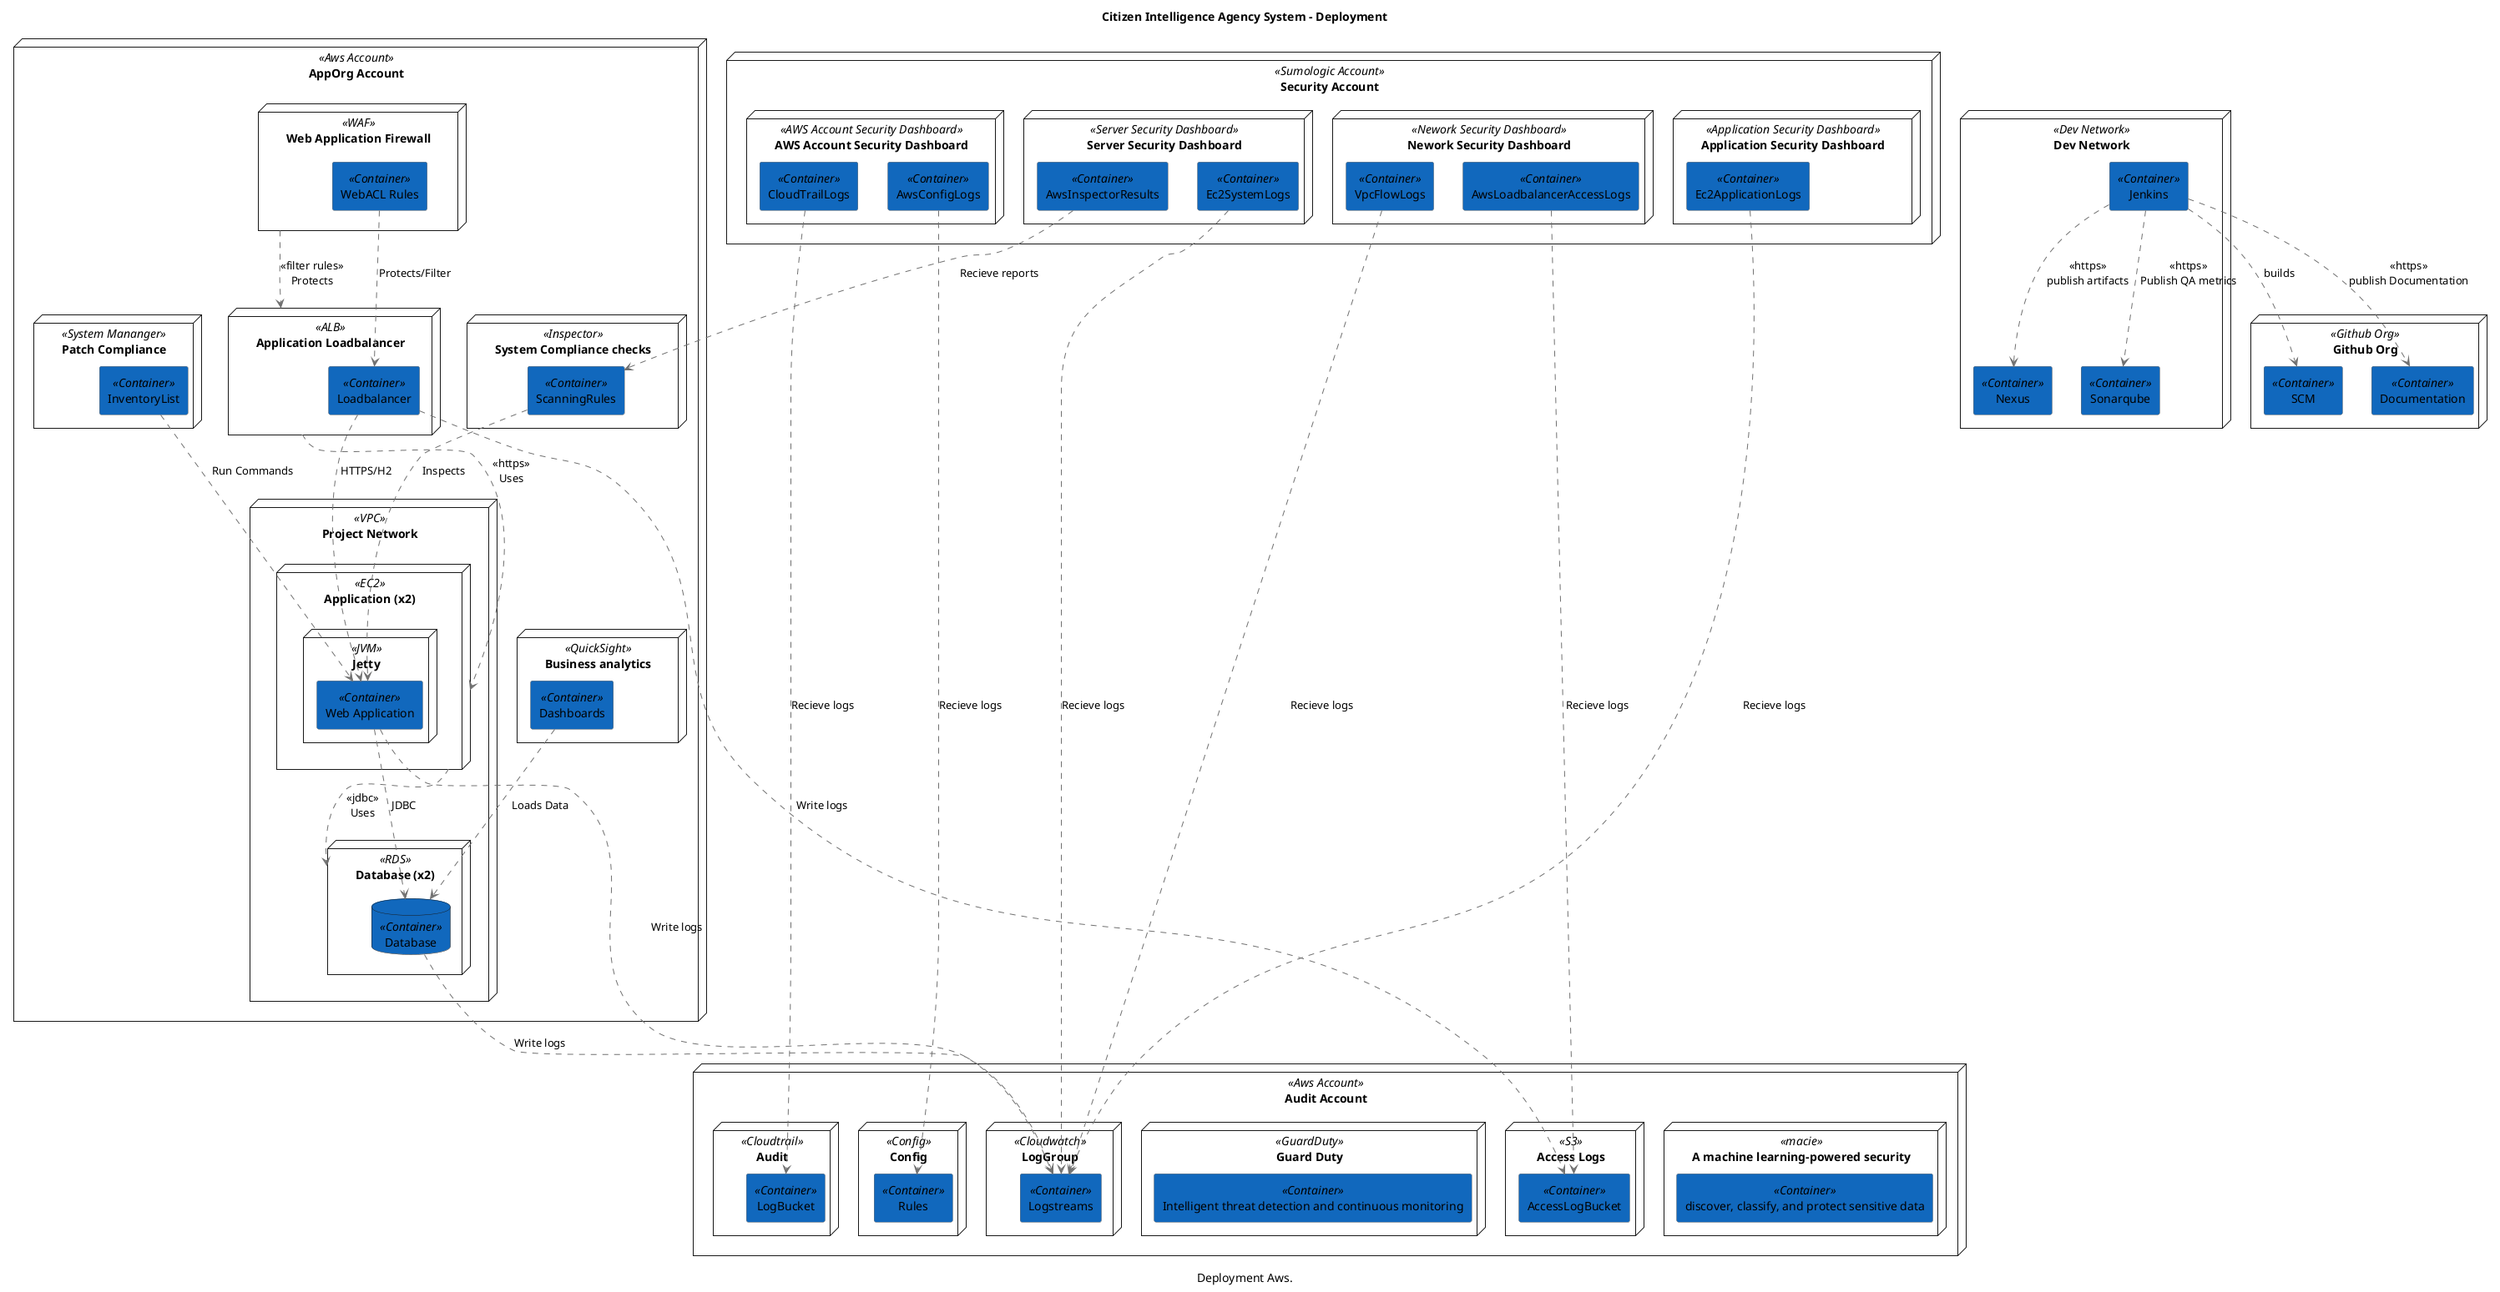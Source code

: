 @startuml(id="Deployment")
scale max 16384x16384
title Citizen Intelligence Agency System - Deployment
caption "Deployment Aws."

skinparam {
  shadowing false
  arrowColor #707070
  actorBorderColor #707070
  componentBorderColor #707070
  rectangleBorderColor #707070
  noteBackgroundColor #ffffff
  noteBorderColor #707070
}
node "AppOrg Account" <<Aws Account>> as 175 {
  node "Project Network" <<VPC>> as 176 {
    node "Application (x2)" <<EC2>> as 220 {
      node "Jetty" <<JVM>> as 221 {
        rectangle "Web Application" <<Container>> as 222 #1168bd
      }
    }
    node "Database (x2)" <<RDS>> as 228 {
      database "Database" <<Container>> as 229 #1168bd
    }
  }
  node "Web Application Firewall" <<WAF>> as 177 {
    rectangle "WebACL Rules" <<Container>> as 179 #1168bd
  }
  node "Business analytics" <<QuickSight>> as 193 {
    rectangle "Dashboards" <<Container>> as 195 #1168bd
  }
  node "System Compliance checks" <<Inspector>> as 185 {
    rectangle "ScanningRules" <<Container>> as 187 #1168bd
  }
  node "Patch Compliance" <<System Mananger>> as 189 {
    rectangle "InventoryList" <<Container>> as 191 #1168bd
  }
  node "Application Loadbalancer" <<ALB>> as 215 {
    rectangle "Loadbalancer" <<Container>> as 216 #1168bd
  }
}
node "Audit Account" <<Aws Account>> as 181 {
  node "A machine learning-powered security" <<macie>> as 200 {
    rectangle "discover, classify, and protect sensitive data" <<Container>> as 202 #1168bd
  }
  node "Access Logs" <<S3>> as 211 {
    rectangle "AccessLogBucket" <<Container>> as 213 #1168bd
  }
  node "Guard Duty" <<GuardDuty>> as 197 {
    rectangle "Intelligent threat detection and continuous monitoring" <<Container>> as 199 #1168bd
  }
  node "Audit" <<Cloudtrail>> as 208 {
    rectangle "LogBucket" <<Container>> as 210 #1168bd
  }
  node "Config" <<Config>> as 182 {
    rectangle "Rules" <<Container>> as 184 #1168bd
  }
  node "LogGroup" <<Cloudwatch>> as 203 {
    rectangle "Logstreams" <<Container>> as 205 #1168bd
  }
}
node "Dev Network" <<Dev Network>> as 239 {
  rectangle "Sonarqube" <<Container>> as 243 #1168bd
  rectangle "Nexus" <<Container>> as 241 #1168bd
  rectangle "Jenkins" <<Container>> as 249 #1168bd
}
node "Github Org" <<Github Org>> as 234 {
  rectangle "Documentation" <<Container>> as 238 #1168bd
  rectangle "SCM" <<Container>> as 236 #1168bd
}
node "Security Account" <<Sumologic Account>> as 254 {
  node "AWS Account Security Dashboard" <<AWS Account Security Dashboard>> as 257 {
    rectangle "CloudTrailLogs" <<Container>> as 265 #1168bd
    rectangle "AwsConfigLogs" <<Container>> as 269 #1168bd
  }
  node "Nework Security Dashboard" <<Nework Security Dashboard>> as 255 {
    rectangle "AwsLoadbalancerAccessLogs" <<Container>> as 285 #1168bd
    rectangle "VpcFlowLogs" <<Container>> as 261 #1168bd
  }
  node "Server Security Dashboard" <<Server Security Dashboard>> as 256 {
    rectangle "AwsInspectorResults" <<Container>> as 281 #1168bd
    rectangle "Ec2SystemLogs" <<Container>> as 273 #1168bd
  }
  node "Application Security Dashboard" <<Application Security Dashboard>> as 258 {
    rectangle "Ec2ApplicationLogs" <<Container>> as 277 #1168bd
  }
}
215 .[#707070].> 220 : <<https>>\nUses
220 .[#707070].> 228 : <<jdbc>>\nUses
177 .[#707070].> 215 : <<filter rules>>\nProtects
229 .[#707070].> 205 : Write logs
277 .[#707070].> 205 : Recieve logs
249 .[#707070].> 236 : builds
222 .[#707070].> 229 : JDBC
285 .[#707070].> 213 : Recieve logs
265 .[#707070].> 210 : Recieve logs
216 .[#707070].> 222 : HTTPS/H2
222 .[#707070].> 205 : Write logs
191 .[#707070].> 222 : Run Commands
179 .[#707070].> 216 : Protects/Filter
187 .[#707070].> 222 : Inspects
216 .[#707070].> 213 : Write logs
269 .[#707070].> 184 : Recieve logs
249 .[#707070].> 238 : <<https>>\npublish Documentation
273 .[#707070].> 205 : Recieve logs
281 .[#707070].> 187 : Recieve reports
249 .[#707070].> 241 : <<https>>\npublish artifacts
261 .[#707070].> 205 : Recieve logs
249 .[#707070].> 243 : <<https>>\nPublish QA metrics
195 .[#707070].> 229 : Loads Data
@enduml